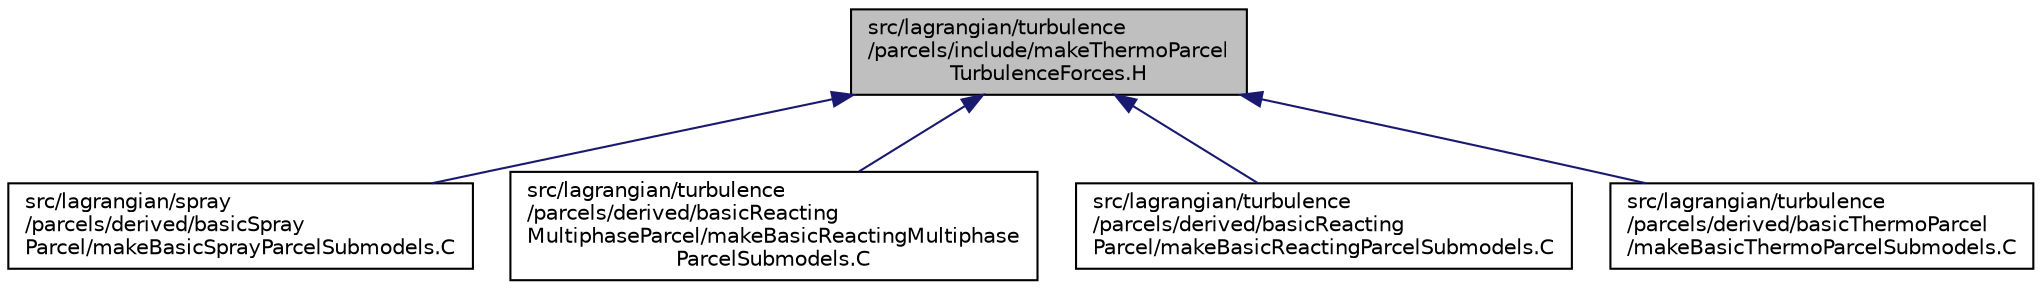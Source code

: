 digraph "src/lagrangian/turbulence/parcels/include/makeThermoParcelTurbulenceForces.H"
{
  bgcolor="transparent";
  edge [fontname="Helvetica",fontsize="10",labelfontname="Helvetica",labelfontsize="10"];
  node [fontname="Helvetica",fontsize="10",shape=record];
  Node1 [label="src/lagrangian/turbulence\l/parcels/include/makeThermoParcel\lTurbulenceForces.H",height=0.2,width=0.4,color="black", fillcolor="grey75", style="filled", fontcolor="black"];
  Node1 -> Node2 [dir="back",color="midnightblue",fontsize="10",style="solid",fontname="Helvetica"];
  Node2 [label="src/lagrangian/spray\l/parcels/derived/basicSpray\lParcel/makeBasicSprayParcelSubmodels.C",height=0.2,width=0.4,color="black",URL="$a07291.html"];
  Node1 -> Node3 [dir="back",color="midnightblue",fontsize="10",style="solid",fontname="Helvetica"];
  Node3 [label="src/lagrangian/turbulence\l/parcels/derived/basicReacting\lMultiphaseParcel/makeBasicReactingMultiphase\lParcelSubmodels.C",height=0.2,width=0.4,color="black",URL="$a06825.html"];
  Node1 -> Node4 [dir="back",color="midnightblue",fontsize="10",style="solid",fontname="Helvetica"];
  Node4 [label="src/lagrangian/turbulence\l/parcels/derived/basicReacting\lParcel/makeBasicReactingParcelSubmodels.C",height=0.2,width=0.4,color="black",URL="$a06829.html"];
  Node1 -> Node5 [dir="back",color="midnightblue",fontsize="10",style="solid",fontname="Helvetica"];
  Node5 [label="src/lagrangian/turbulence\l/parcels/derived/basicThermoParcel\l/makeBasicThermoParcelSubmodels.C",height=0.2,width=0.4,color="black",URL="$a06833.html"];
}

